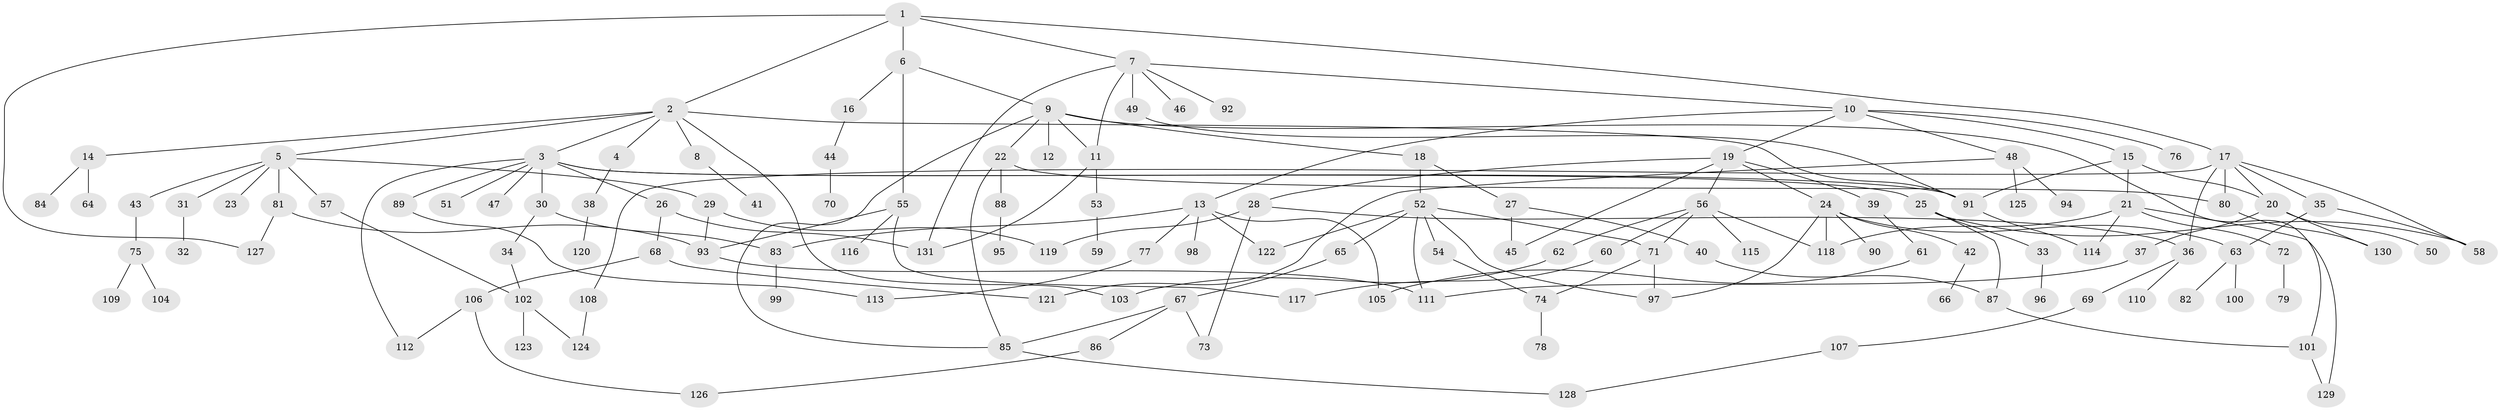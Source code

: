 // Generated by graph-tools (version 1.1) at 2025/49/03/09/25 03:49:17]
// undirected, 131 vertices, 175 edges
graph export_dot {
graph [start="1"]
  node [color=gray90,style=filled];
  1;
  2;
  3;
  4;
  5;
  6;
  7;
  8;
  9;
  10;
  11;
  12;
  13;
  14;
  15;
  16;
  17;
  18;
  19;
  20;
  21;
  22;
  23;
  24;
  25;
  26;
  27;
  28;
  29;
  30;
  31;
  32;
  33;
  34;
  35;
  36;
  37;
  38;
  39;
  40;
  41;
  42;
  43;
  44;
  45;
  46;
  47;
  48;
  49;
  50;
  51;
  52;
  53;
  54;
  55;
  56;
  57;
  58;
  59;
  60;
  61;
  62;
  63;
  64;
  65;
  66;
  67;
  68;
  69;
  70;
  71;
  72;
  73;
  74;
  75;
  76;
  77;
  78;
  79;
  80;
  81;
  82;
  83;
  84;
  85;
  86;
  87;
  88;
  89;
  90;
  91;
  92;
  93;
  94;
  95;
  96;
  97;
  98;
  99;
  100;
  101;
  102;
  103;
  104;
  105;
  106;
  107;
  108;
  109;
  110;
  111;
  112;
  113;
  114;
  115;
  116;
  117;
  118;
  119;
  120;
  121;
  122;
  123;
  124;
  125;
  126;
  127;
  128;
  129;
  130;
  131;
  1 -- 2;
  1 -- 6;
  1 -- 7;
  1 -- 17;
  1 -- 127;
  2 -- 3;
  2 -- 4;
  2 -- 5;
  2 -- 8;
  2 -- 14;
  2 -- 103;
  2 -- 91;
  3 -- 25;
  3 -- 26;
  3 -- 30;
  3 -- 47;
  3 -- 51;
  3 -- 89;
  3 -- 91;
  3 -- 112;
  4 -- 38;
  5 -- 23;
  5 -- 29;
  5 -- 31;
  5 -- 43;
  5 -- 57;
  5 -- 81;
  6 -- 9;
  6 -- 16;
  6 -- 55;
  7 -- 10;
  7 -- 46;
  7 -- 49;
  7 -- 92;
  7 -- 131;
  7 -- 11;
  8 -- 41;
  9 -- 11;
  9 -- 12;
  9 -- 18;
  9 -- 22;
  9 -- 101;
  9 -- 85;
  10 -- 13;
  10 -- 15;
  10 -- 19;
  10 -- 48;
  10 -- 76;
  11 -- 53;
  11 -- 131;
  13 -- 77;
  13 -- 98;
  13 -- 105;
  13 -- 122;
  13 -- 83;
  14 -- 64;
  14 -- 84;
  15 -- 20;
  15 -- 21;
  15 -- 91;
  16 -- 44;
  17 -- 35;
  17 -- 80;
  17 -- 108;
  17 -- 36;
  17 -- 20;
  17 -- 58;
  18 -- 27;
  18 -- 52;
  19 -- 24;
  19 -- 28;
  19 -- 39;
  19 -- 56;
  19 -- 45;
  20 -- 37;
  20 -- 50;
  20 -- 130;
  21 -- 72;
  21 -- 129;
  21 -- 118;
  21 -- 114;
  22 -- 85;
  22 -- 88;
  22 -- 80;
  24 -- 42;
  24 -- 63;
  24 -- 90;
  24 -- 97;
  24 -- 118;
  25 -- 33;
  25 -- 58;
  25 -- 87;
  26 -- 68;
  26 -- 131;
  27 -- 40;
  27 -- 45;
  28 -- 36;
  28 -- 73;
  28 -- 119;
  29 -- 93;
  29 -- 119;
  30 -- 34;
  30 -- 83;
  31 -- 32;
  33 -- 96;
  34 -- 102;
  35 -- 58;
  35 -- 63;
  36 -- 69;
  36 -- 110;
  37 -- 111;
  38 -- 120;
  39 -- 61;
  40 -- 87;
  42 -- 66;
  43 -- 75;
  44 -- 70;
  48 -- 94;
  48 -- 125;
  48 -- 121;
  49 -- 91;
  52 -- 54;
  52 -- 65;
  52 -- 71;
  52 -- 122;
  52 -- 97;
  52 -- 111;
  53 -- 59;
  54 -- 74;
  55 -- 116;
  55 -- 117;
  55 -- 93;
  56 -- 60;
  56 -- 62;
  56 -- 115;
  56 -- 71;
  56 -- 118;
  57 -- 102;
  60 -- 117;
  61 -- 105;
  62 -- 103;
  63 -- 82;
  63 -- 100;
  65 -- 67;
  67 -- 73;
  67 -- 86;
  67 -- 85;
  68 -- 106;
  68 -- 121;
  69 -- 107;
  71 -- 74;
  71 -- 97;
  72 -- 79;
  74 -- 78;
  75 -- 104;
  75 -- 109;
  77 -- 113;
  80 -- 130;
  81 -- 127;
  81 -- 93;
  83 -- 99;
  85 -- 128;
  86 -- 126;
  87 -- 101;
  88 -- 95;
  89 -- 113;
  91 -- 114;
  93 -- 111;
  101 -- 129;
  102 -- 123;
  102 -- 124;
  106 -- 112;
  106 -- 126;
  107 -- 128;
  108 -- 124;
}
